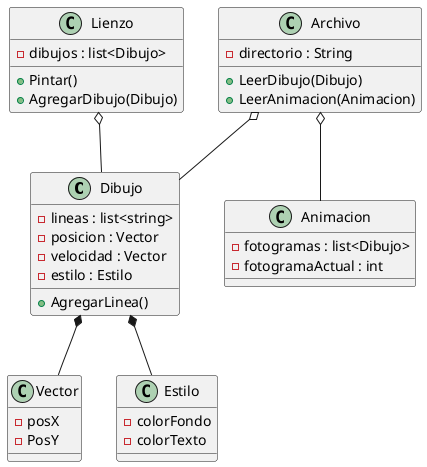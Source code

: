 @startuml Pintor

class Dibujo
{
    -lineas : list<string>
    -posicion : Vector
    -velocidad : Vector
    -estilo : Estilo
    +AgregarLinea()
}
class Vector
{
    -posX
    -PosY
}
class Archivo
{
    -directorio : String
    +LeerDibujo(Dibujo)
    +LeerAnimacion(Animacion)

}
class Estilo
{
    -colorFondo
    -colorTexto
}
class Animacion
{
    -fotogramas : list<Dibujo>
    -fotogramaActual : int
}
class Lienzo
{
    -dibujos : list<Dibujo>
    +Pintar()
    +AgregarDibujo(Dibujo)
}


Dibujo *-- Vector
Archivo o-- Dibujo
Dibujo *-- Estilo
Archivo o-- Animacion
Lienzo o-- Dibujo

@enduml